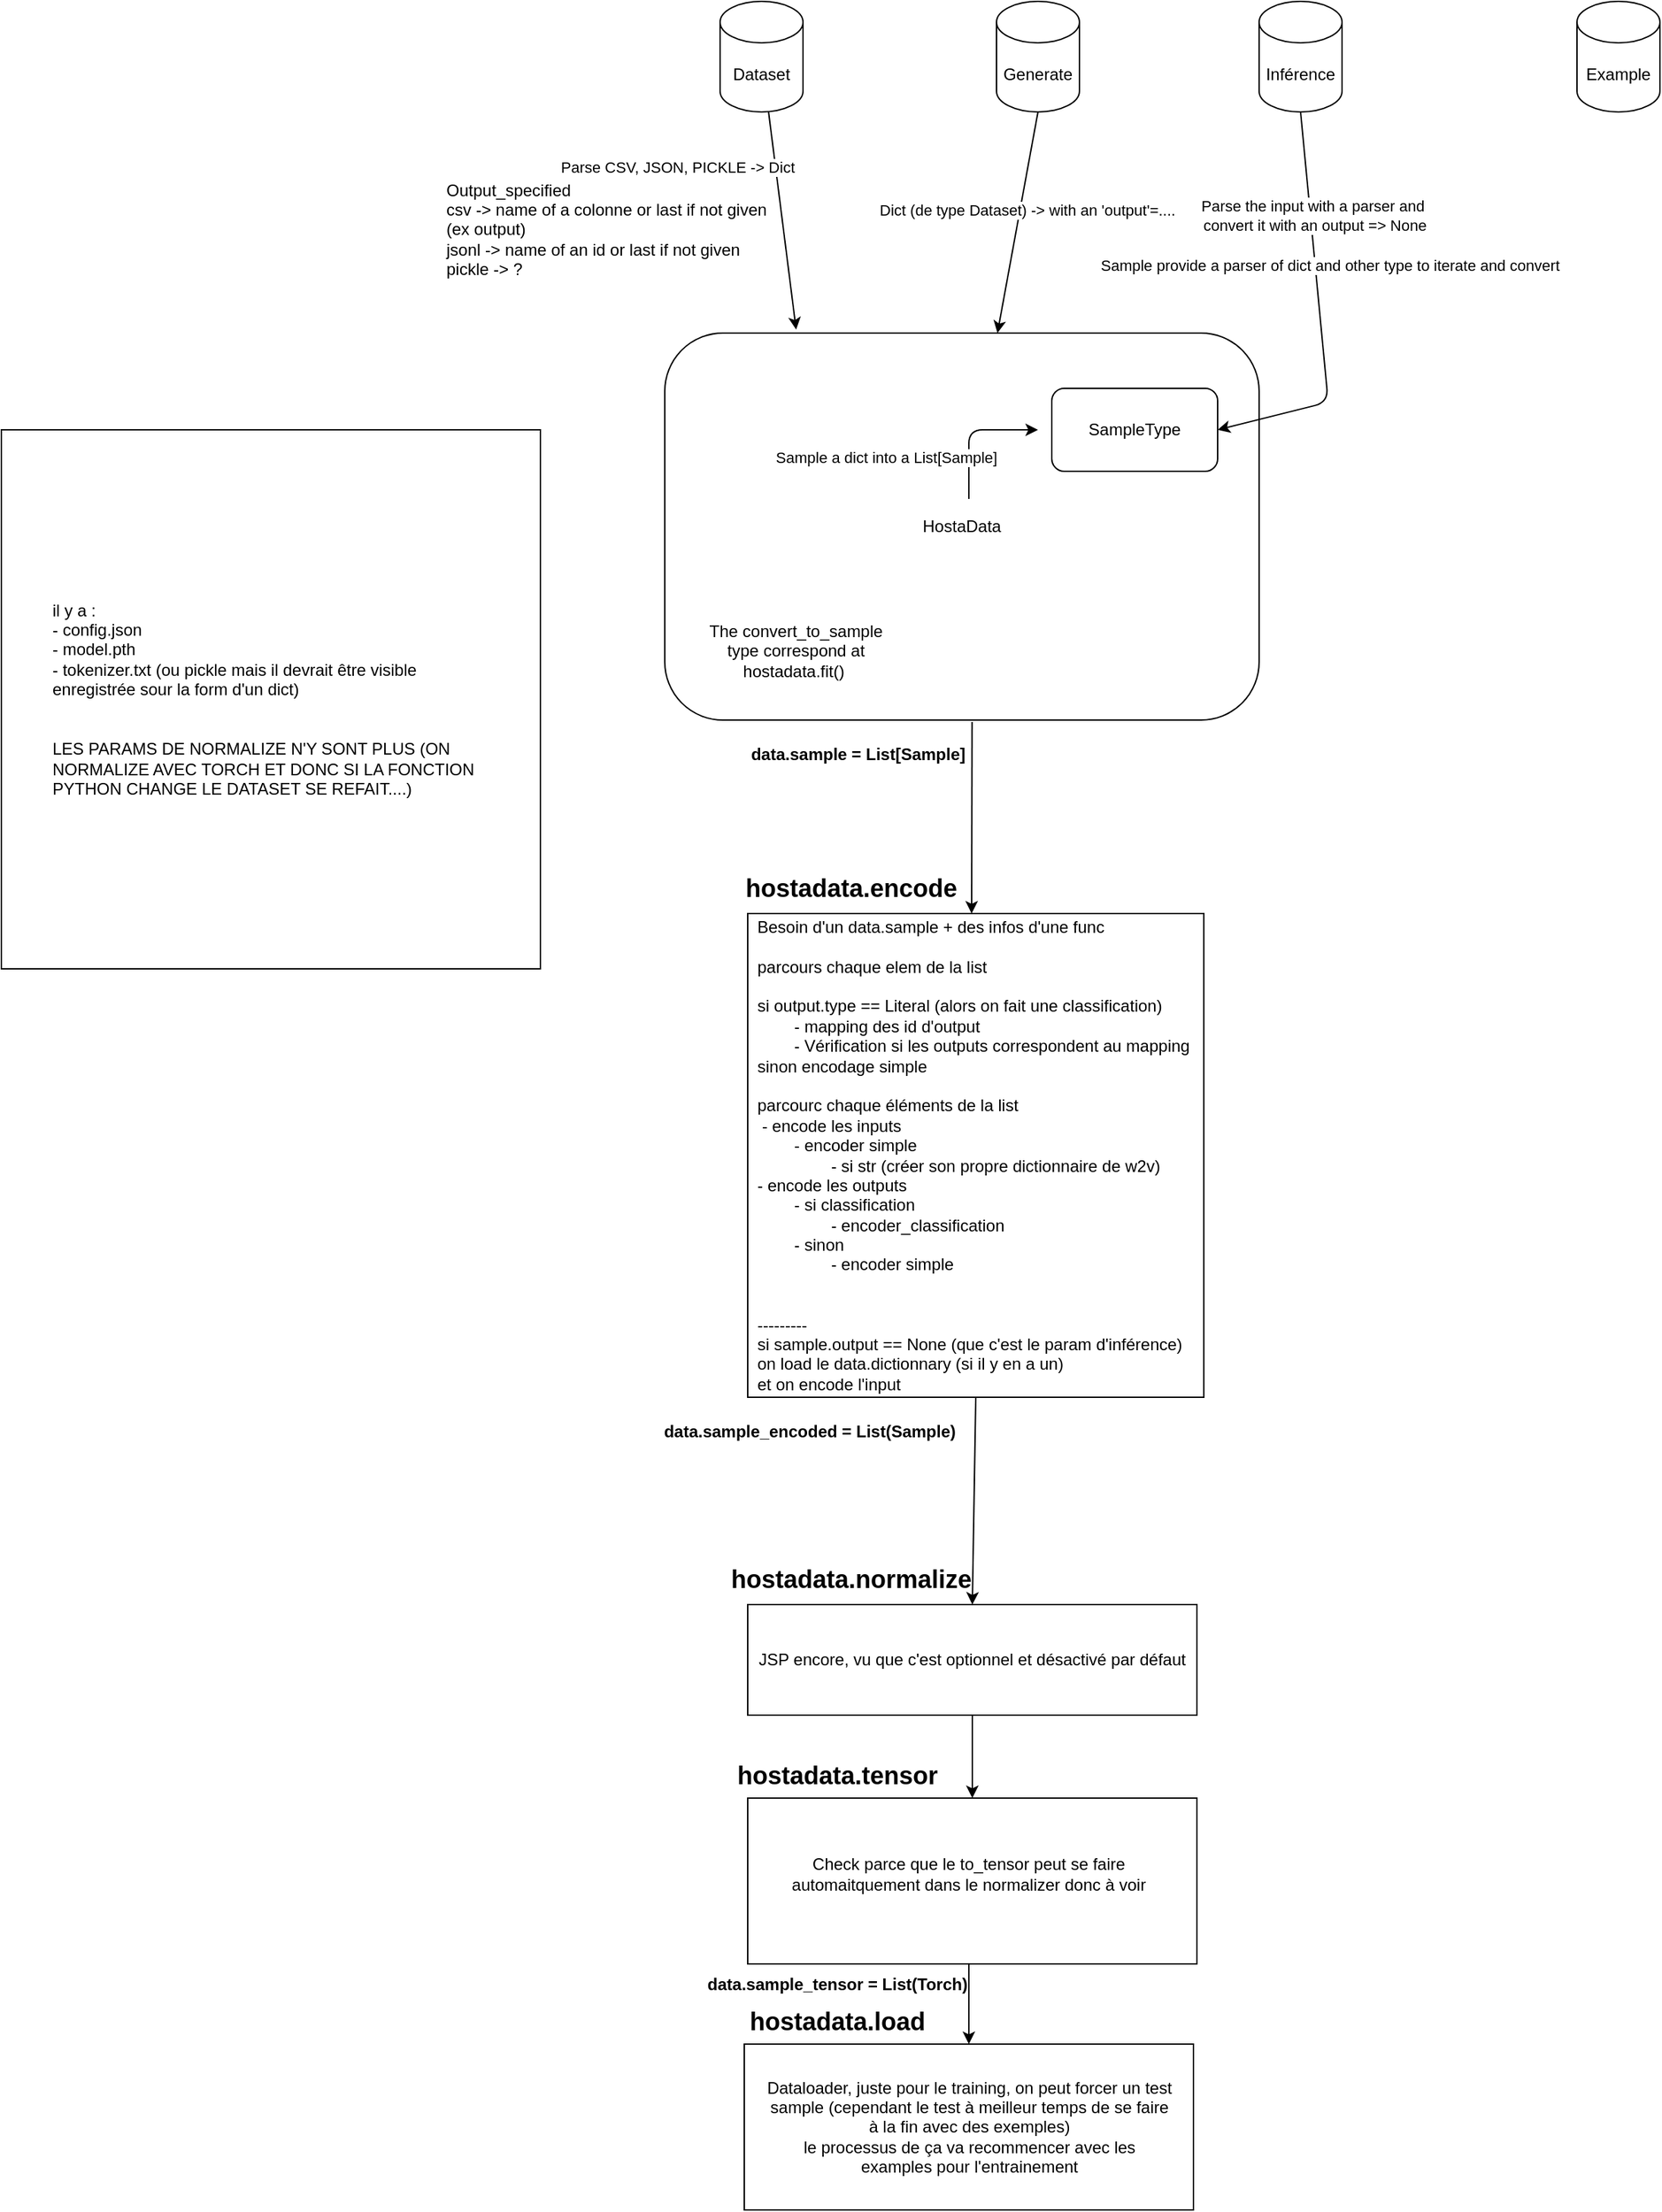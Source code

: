 <mxfile>
    <diagram id="NJ-6w_CBJQZLZjlyz552" name="Page-1">
        <mxGraphModel dx="1974" dy="444" grid="1" gridSize="10" guides="1" tooltips="1" connect="1" arrows="1" fold="1" page="1" pageScale="1" pageWidth="850" pageHeight="1100" math="0" shadow="0">
            <root>
                <mxCell id="0"/>
                <mxCell id="1" parent="0"/>
                <mxCell id="8" style="edgeStyle=none;html=1;entryX=0.221;entryY=-0.009;entryDx=0;entryDy=0;entryPerimeter=0;" edge="1" parent="1" source="3" target="7">
                    <mxGeometry relative="1" as="geometry"/>
                </mxCell>
                <mxCell id="11" value="Parse CSV, JSON, PICKLE -&amp;gt; Dict" style="edgeLabel;html=1;align=center;verticalAlign=middle;resizable=0;points=[];" vertex="1" connectable="0" parent="8">
                    <mxGeometry x="-0.215" y="-3" relative="1" as="geometry">
                        <mxPoint x="-71" y="-23" as="offset"/>
                    </mxGeometry>
                </mxCell>
                <mxCell id="3" value="Dataset" style="shape=cylinder3;whiteSpace=wrap;html=1;boundedLbl=1;backgroundOutline=1;size=15;" vertex="1" parent="1">
                    <mxGeometry x="90" y="40" width="60" height="80" as="geometry"/>
                </mxCell>
                <mxCell id="9" style="edgeStyle=none;html=1;exitX=0.5;exitY=1;exitDx=0;exitDy=0;exitPerimeter=0;" edge="1" parent="1" source="4" target="7">
                    <mxGeometry relative="1" as="geometry"/>
                </mxCell>
                <mxCell id="13" value="Dict (de type Dataset) -&amp;gt; with an 'output'=...." style="edgeLabel;html=1;align=center;verticalAlign=middle;resizable=0;points=[];" vertex="1" connectable="0" parent="9">
                    <mxGeometry x="-0.419" y="-3" relative="1" as="geometry">
                        <mxPoint x="3" y="25" as="offset"/>
                    </mxGeometry>
                </mxCell>
                <mxCell id="4" value="Generate" style="shape=cylinder3;whiteSpace=wrap;html=1;boundedLbl=1;backgroundOutline=1;size=15;" vertex="1" parent="1">
                    <mxGeometry x="290" y="40" width="60" height="80" as="geometry"/>
                </mxCell>
                <mxCell id="5" value="Example" style="shape=cylinder3;whiteSpace=wrap;html=1;boundedLbl=1;backgroundOutline=1;size=15;" vertex="1" parent="1">
                    <mxGeometry x="710" y="40" width="60" height="80" as="geometry"/>
                </mxCell>
                <mxCell id="6" value="Inférence" style="shape=cylinder3;whiteSpace=wrap;html=1;boundedLbl=1;backgroundOutline=1;size=15;" vertex="1" parent="1">
                    <mxGeometry x="480" y="40" width="60" height="80" as="geometry"/>
                </mxCell>
                <mxCell id="25" style="edgeStyle=none;html=1;exitX=0.517;exitY=1.005;exitDx=0;exitDy=0;exitPerimeter=0;" edge="1" parent="1" source="7">
                    <mxGeometry relative="1" as="geometry">
                        <mxPoint x="272" y="700" as="targetPoint"/>
                        <mxPoint x="350" y="630" as="sourcePoint"/>
                    </mxGeometry>
                </mxCell>
                <mxCell id="7" value="HostaData" style="rounded=1;whiteSpace=wrap;html=1;" vertex="1" parent="1">
                    <mxGeometry x="50" y="280" width="430" height="280" as="geometry"/>
                </mxCell>
                <mxCell id="16" value="SampleType" style="rounded=1;whiteSpace=wrap;html=1;" vertex="1" parent="1">
                    <mxGeometry x="330" y="320" width="120" height="60" as="geometry"/>
                </mxCell>
                <mxCell id="12" value="Output_specified&lt;br&gt;csv -&amp;gt; name of a colonne or last if not given &lt;br&gt;(ex output)&lt;br&gt;jsonl -&amp;gt; name of an id or last if not given&lt;br&gt;pickle -&amp;gt; ?" style="text;html=1;align=left;verticalAlign=middle;resizable=0;points=[];autosize=1;strokeColor=none;fillColor=none;" vertex="1" parent="1">
                    <mxGeometry x="-110" y="160" width="260" height="90" as="geometry"/>
                </mxCell>
                <mxCell id="20" style="edgeStyle=none;html=1;exitX=0.5;exitY=1;exitDx=0;exitDy=0;exitPerimeter=0;entryX=1;entryY=0.5;entryDx=0;entryDy=0;" edge="1" parent="1" source="6" target="16">
                    <mxGeometry relative="1" as="geometry">
                        <Array as="points">
                            <mxPoint x="530" y="330"/>
                        </Array>
                    </mxGeometry>
                </mxCell>
                <mxCell id="21" value="Parse the input with a parser and&amp;nbsp;&lt;br&gt;convert it with an output =&amp;gt; None" style="edgeLabel;html=1;align=center;verticalAlign=middle;resizable=0;points=[];" vertex="1" connectable="0" parent="20">
                    <mxGeometry x="-0.486" y="3" relative="1" as="geometry">
                        <mxPoint as="offset"/>
                    </mxGeometry>
                </mxCell>
                <mxCell id="24" value="Sample provide a parser of dict and other type to iterate and convert" style="edgeLabel;html=1;align=center;verticalAlign=middle;resizable=0;points=[];" vertex="1" connectable="0" parent="20">
                    <mxGeometry x="-0.045" y="1" relative="1" as="geometry">
                        <mxPoint x="6" y="-29" as="offset"/>
                    </mxGeometry>
                </mxCell>
                <mxCell id="22" value="" style="endArrow=classic;html=1;" edge="1" parent="1">
                    <mxGeometry width="50" height="50" relative="1" as="geometry">
                        <mxPoint x="270" y="400" as="sourcePoint"/>
                        <mxPoint x="320" y="350" as="targetPoint"/>
                        <Array as="points">
                            <mxPoint x="270" y="350"/>
                        </Array>
                    </mxGeometry>
                </mxCell>
                <mxCell id="23" value="Sample a dict into a List[Sample]" style="edgeLabel;html=1;align=center;verticalAlign=middle;resizable=0;points=[];" vertex="1" connectable="0" parent="22">
                    <mxGeometry x="0.18" y="-3" relative="1" as="geometry">
                        <mxPoint x="-69" y="17" as="offset"/>
                    </mxGeometry>
                </mxCell>
                <mxCell id="28" value="The convert_to_sample type correspond at hostadata.fit()&amp;nbsp;" style="text;html=1;strokeColor=none;fillColor=none;align=center;verticalAlign=middle;whiteSpace=wrap;rounded=0;" vertex="1" parent="1">
                    <mxGeometry x="80" y="490" width="130" height="40" as="geometry"/>
                </mxCell>
                <mxCell id="45" style="edgeStyle=none;html=1;exitX=0.5;exitY=1;exitDx=0;exitDy=0;entryX=0.5;entryY=0;entryDx=0;entryDy=0;" edge="1" parent="1" source="29" target="42">
                    <mxGeometry relative="1" as="geometry"/>
                </mxCell>
                <mxCell id="29" value="&lt;h3 style=&quot;margin: 0 0 0 40px; border: none; padding: 0px;&quot;&gt;&lt;br&gt;&lt;/h3&gt;" style="rounded=0;whiteSpace=wrap;html=1;align=left;" vertex="1" parent="1">
                    <mxGeometry x="110" y="700" width="330" height="350" as="geometry"/>
                </mxCell>
                <mxCell id="30" value="Besoin d'un data.sample + des infos d'une func&lt;br&gt;&lt;br&gt;parcours chaque elem de la list&lt;br&gt;&lt;br&gt;&lt;div style=&quot;&quot;&gt;&lt;span style=&quot;background-color: initial;&quot;&gt;si output.type == Literal (alors on fait une classification)&amp;nbsp;&lt;/span&gt;&lt;/div&gt;&lt;div style=&quot;&quot;&gt;&lt;span style=&quot;background-color: initial;&quot;&gt;&lt;span style=&quot;white-space: pre;&quot;&gt;&#9;&lt;/span&gt;- mapping des id d'output&lt;/span&gt;&lt;/div&gt;&lt;span style=&quot;white-space: pre;&quot;&gt;&#9;&lt;/span&gt;- Vérification si les outputs correspondent au mapping&lt;br&gt;sinon encodage simple&lt;br&gt;&lt;br&gt;parcourc chaque éléments de la list&lt;br&gt;&amp;nbsp;- encode les inputs&lt;br&gt;&lt;span style=&quot;white-space: pre;&quot;&gt;&#9;&lt;/span&gt;- encoder simple&amp;nbsp;&lt;br&gt;&lt;span style=&quot;white-space: pre;&quot;&gt;&#9;&lt;span style=&quot;white-space: pre;&quot;&gt;&#9;&lt;/span&gt;&lt;/span&gt;- si str (créer son propre dictionnaire de w2v)&lt;br&gt;- encode les outputs&lt;br&gt;&amp;nbsp;&lt;span style=&quot;white-space: pre;&quot;&gt;&#9;&lt;/span&gt;- si classification&amp;nbsp;&lt;br&gt;&lt;span style=&quot;white-space: pre;&quot;&gt;&#9;&lt;/span&gt;&lt;span style=&quot;white-space: pre;&quot;&gt;&#9;&lt;/span&gt;- encoder_classification&lt;br&gt;&lt;span style=&quot;white-space: pre;&quot;&gt;&#9;&lt;/span&gt;- sinon&lt;br&gt;&lt;span style=&quot;white-space: pre;&quot;&gt;&#9;&lt;/span&gt;&lt;span style=&quot;white-space: pre;&quot;&gt;&#9;&lt;/span&gt;- encoder simple&lt;br&gt;&lt;br&gt;&lt;br&gt;---------&lt;br&gt;si sample.output == None (que c'est le param d'inférence)&lt;br&gt;on load le data.dictionnary (si il y en a un)&lt;br&gt;et on encode l'input&lt;br&gt;" style="text;html=1;strokeColor=none;fillColor=none;align=left;verticalAlign=middle;whiteSpace=wrap;rounded=0;" vertex="1" parent="1">
                    <mxGeometry x="115" y="720" width="325" height="310" as="geometry"/>
                </mxCell>
                <mxCell id="35" value="&lt;span style=&quot;color: rgba(0, 0, 0, 0); font-family: monospace; font-size: 0px; text-align: start;&quot;&gt;%3CmxGraphModel%3E%3Croot%3E%3CmxCell%20id%3D%220%22%2F%3E%3CmxCell%20id%3D%221%22%20parent%3D%220%22%2F%3E%3CmxCell%20id%3D%222%22%20value%3D%22The%20convert_to_sample%20type%20correspond%20at%20hostadata.fit()%26amp%3Bnbsp%3B%22%20style%3D%22text%3Bhtml%3D1%3BstrokeColor%3Dnone%3BfillColor%3Dnone%3Balign%3Dcenter%3BverticalAlign%3Dmiddle%3BwhiteSpace%3Dwrap%3Brounded%3D0%3B%22%20vertex%3D%221%22%20parent%3D%221%22%3E%3CmxGeometry%20x%3D%2280%22%20y%3D%22490%22%20width%3D%22130%22%20height%3D%2240%22%20as%3D%22geometry%22%2F%3E%3C%2FmxCell%3E%3C%2Froot%3E%3C%2FmxGraphModel%3E&lt;/span&gt;&lt;h2&gt;hostadata.encode&lt;/h2&gt;" style="text;html=1;strokeColor=none;fillColor=none;align=center;verticalAlign=middle;whiteSpace=wrap;rounded=0;" vertex="1" parent="1">
                    <mxGeometry x="130" y="660" width="110" height="30" as="geometry"/>
                </mxCell>
                <mxCell id="36" value="" style="whiteSpace=wrap;html=1;aspect=fixed;" vertex="1" parent="1">
                    <mxGeometry x="-430" y="350" width="390" height="390" as="geometry"/>
                </mxCell>
                <mxCell id="37" value="il y a :&lt;br&gt;&#9;- config.json&lt;br&gt;&#9;- model.pth&lt;br&gt;&#9;- tokenizer.txt (ou pickle mais il devrait être visible enregistrée sour la form d'un dict)&lt;br&gt;&lt;br&gt;&lt;br&gt;LES PARAMS DE NORMALIZE N'Y SONT PLUS (ON NORMALIZE AVEC TORCH ET DONC SI LA FONCTION PYTHON CHANGE LE DATASET SE REFAIT....)&lt;br&gt;" style="text;html=1;strokeColor=none;fillColor=none;align=left;verticalAlign=middle;whiteSpace=wrap;rounded=0;" vertex="1" parent="1">
                    <mxGeometry x="-395" y="380" width="320" height="330" as="geometry"/>
                </mxCell>
                <mxCell id="39" value="&lt;h4&gt;data.sample = List[Sample]&lt;/h4&gt;" style="text;html=1;strokeColor=none;fillColor=none;align=center;verticalAlign=middle;whiteSpace=wrap;rounded=0;" vertex="1" parent="1">
                    <mxGeometry x="100" y="570" width="180" height="30" as="geometry"/>
                </mxCell>
                <mxCell id="40" value="&lt;h4&gt;data.sample_encoded = List(Sample)&lt;/h4&gt;" style="text;html=1;strokeColor=none;fillColor=none;align=center;verticalAlign=middle;whiteSpace=wrap;rounded=0;" vertex="1" parent="1">
                    <mxGeometry x="-10" y="1060" width="330" height="30" as="geometry"/>
                </mxCell>
                <mxCell id="47" style="edgeStyle=none;html=1;exitX=0.5;exitY=1;exitDx=0;exitDy=0;" edge="1" parent="1" source="42" target="46">
                    <mxGeometry relative="1" as="geometry"/>
                </mxCell>
                <mxCell id="42" value="JSP encore, vu que c'est optionnel et désactivé par défaut" style="rounded=0;whiteSpace=wrap;html=1;" vertex="1" parent="1">
                    <mxGeometry x="110" y="1200" width="325" height="80" as="geometry"/>
                </mxCell>
                <mxCell id="43" value="&lt;span style=&quot;color: rgba(0, 0, 0, 0); font-family: monospace; font-size: 0px; text-align: start;&quot;&gt;%3CmxGraphModel%3E%3Croot%3E%3CmxCell%20id%3D%220%22%2F%3E%3CmxCell%20id%3D%221%22%20parent%3D%220%22%2F%3E%3CmxCell%20id%3D%222%22%20value%3D%22The%20convert_to_sample%20type%20correspond%20at%20hostadata.fit()%26amp%3Bnbsp%3B%22%20style%3D%22text%3Bhtml%3D1%3BstrokeColor%3Dnone%3BfillColor%3Dnone%3Balign%3Dcenter%3BverticalAlign%3Dmiddle%3BwhiteSpace%3Dwrap%3Brounded%3D0%3B%22%20vertex%3D%221%22%20parent%3D%221%22%3E%3CmxGeometry%20x%3D%2280%22%20y%3D%22490%22%20width%3D%22130%22%20height%3D%2240%22%20as%3D%22geometry%22%2F%3E%3C%2FmxCell%3E%3C%2Froot%3E%3C%2FmxGraphModel%3E&lt;/span&gt;&lt;h2&gt;hostadata.normalize&lt;/h2&gt;" style="text;html=1;strokeColor=none;fillColor=none;align=center;verticalAlign=middle;whiteSpace=wrap;rounded=0;" vertex="1" parent="1">
                    <mxGeometry x="130" y="1160" width="110" height="30" as="geometry"/>
                </mxCell>
                <mxCell id="46" value="" style="rounded=0;whiteSpace=wrap;html=1;" vertex="1" parent="1">
                    <mxGeometry x="110" y="1340" width="325" height="120" as="geometry"/>
                </mxCell>
                <mxCell id="48" value="&lt;span style=&quot;color: rgba(0, 0, 0, 0); font-family: monospace; font-size: 0px; text-align: start;&quot;&gt;%3CmxGraphModel%3E%3Croot%3E%3CmxCell%20id%3D%220%22%2F%3E%3CmxCell%20id%3D%221%22%20parent%3D%220%22%2F%3E%3CmxCell%20id%3D%222%22%20value%3D%22The%20convert_to_sample%20type%20correspond%20at%20hostadata.fit()%26amp%3Bnbsp%3B%22%20style%3D%22text%3Bhtml%3D1%3BstrokeColor%3Dnone%3BfillColor%3Dnone%3Balign%3Dcenter%3BverticalAlign%3Dmiddle%3BwhiteSpace%3Dwrap%3Brounded%3D0%3B%22%20vertex%3D%221%22%20parent%3D%221%22%3E%3CmxGeometry%20x%3D%2280%22%20y%3D%22490%22%20width%3D%22130%22%20height%3D%2240%22%20as%3D%22geometry%22%2F%3E%3C%2FmxCell%3E%3C%2Froot%3E%3C%2FmxGraphModel%3E&lt;/span&gt;&lt;h2&gt;hostadata.tensor&lt;/h2&gt;" style="text;html=1;strokeColor=none;fillColor=none;align=center;verticalAlign=middle;whiteSpace=wrap;rounded=0;" vertex="1" parent="1">
                    <mxGeometry x="120" y="1302" width="110" height="30" as="geometry"/>
                </mxCell>
                <mxCell id="55" style="edgeStyle=none;html=1;exitX=0.5;exitY=1;exitDx=0;exitDy=0;entryX=0.5;entryY=0;entryDx=0;entryDy=0;" edge="1" parent="1" source="49" target="51">
                    <mxGeometry relative="1" as="geometry"/>
                </mxCell>
                <mxCell id="49" value="Check parce que le to_tensor peut se faire automaitquement dans le normalizer donc à voir" style="text;html=1;strokeColor=none;fillColor=none;align=center;verticalAlign=middle;whiteSpace=wrap;rounded=0;" vertex="1" parent="1">
                    <mxGeometry x="120" y="1330" width="300" height="130" as="geometry"/>
                </mxCell>
                <mxCell id="50" value="&lt;h4&gt;data.sample_tensor = List(Torch)&lt;/h4&gt;" style="text;html=1;strokeColor=none;fillColor=none;align=center;verticalAlign=middle;whiteSpace=wrap;rounded=0;" vertex="1" parent="1">
                    <mxGeometry x="10" y="1460" width="330" height="30" as="geometry"/>
                </mxCell>
                <mxCell id="51" value="" style="rounded=0;whiteSpace=wrap;html=1;" vertex="1" parent="1">
                    <mxGeometry x="107.5" y="1518" width="325" height="120" as="geometry"/>
                </mxCell>
                <mxCell id="52" value="&lt;span style=&quot;color: rgba(0, 0, 0, 0); font-family: monospace; font-size: 0px; text-align: start;&quot;&gt;%3CmxGraphModel%3E%3Croot%3E%3CmxCell%20id%3D%220%22%2F%3E%3CmxCell%20id%3D%221%22%20parent%3D%220%22%2F%3E%3CmxCell%20id%3D%222%22%20value%3D%22The%20convert_to_sample%20type%20correspond%20at%20hostadata.fit()%26amp%3Bnbsp%3B%22%20style%3D%22text%3Bhtml%3D1%3BstrokeColor%3Dnone%3BfillColor%3Dnone%3Balign%3Dcenter%3BverticalAlign%3Dmiddle%3BwhiteSpace%3Dwrap%3Brounded%3D0%3B%22%20vertex%3D%221%22%20parent%3D%221%22%3E%3CmxGeometry%20x%3D%2280%22%20y%3D%22490%22%20width%3D%22130%22%20height%3D%2240%22%20as%3D%22geometry%22%2F%3E%3C%2FmxCell%3E%3C%2Froot%3E%3C%2FmxGraphModel%3E&lt;/span&gt;&lt;h2&gt;hostadata.load&lt;/h2&gt;" style="text;html=1;strokeColor=none;fillColor=none;align=center;verticalAlign=middle;whiteSpace=wrap;rounded=0;" vertex="1" parent="1">
                    <mxGeometry x="120" y="1480" width="110" height="30" as="geometry"/>
                </mxCell>
                <mxCell id="53" value="Dataloader, juste pour le training, on peut forcer un test sample (cependant le test à meilleur temps de se faire à la fin avec des exemples)&lt;br&gt;le processus de ça va recommencer avec les examples pour l'entrainement" style="text;html=1;strokeColor=none;fillColor=none;align=center;verticalAlign=middle;whiteSpace=wrap;rounded=0;" vertex="1" parent="1">
                    <mxGeometry x="122.5" y="1538" width="295" height="80" as="geometry"/>
                </mxCell>
            </root>
        </mxGraphModel>
    </diagram>
</mxfile>